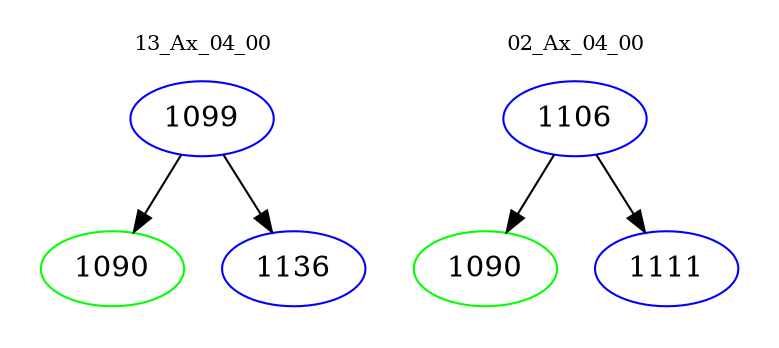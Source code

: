 digraph{
subgraph cluster_0 {
color = white
label = "13_Ax_04_00";
fontsize=10;
T0_1099 [label="1099", color="blue"]
T0_1099 -> T0_1090 [color="black"]
T0_1090 [label="1090", color="green"]
T0_1099 -> T0_1136 [color="black"]
T0_1136 [label="1136", color="blue"]
}
subgraph cluster_1 {
color = white
label = "02_Ax_04_00";
fontsize=10;
T1_1106 [label="1106", color="blue"]
T1_1106 -> T1_1090 [color="black"]
T1_1090 [label="1090", color="green"]
T1_1106 -> T1_1111 [color="black"]
T1_1111 [label="1111", color="blue"]
}
}
